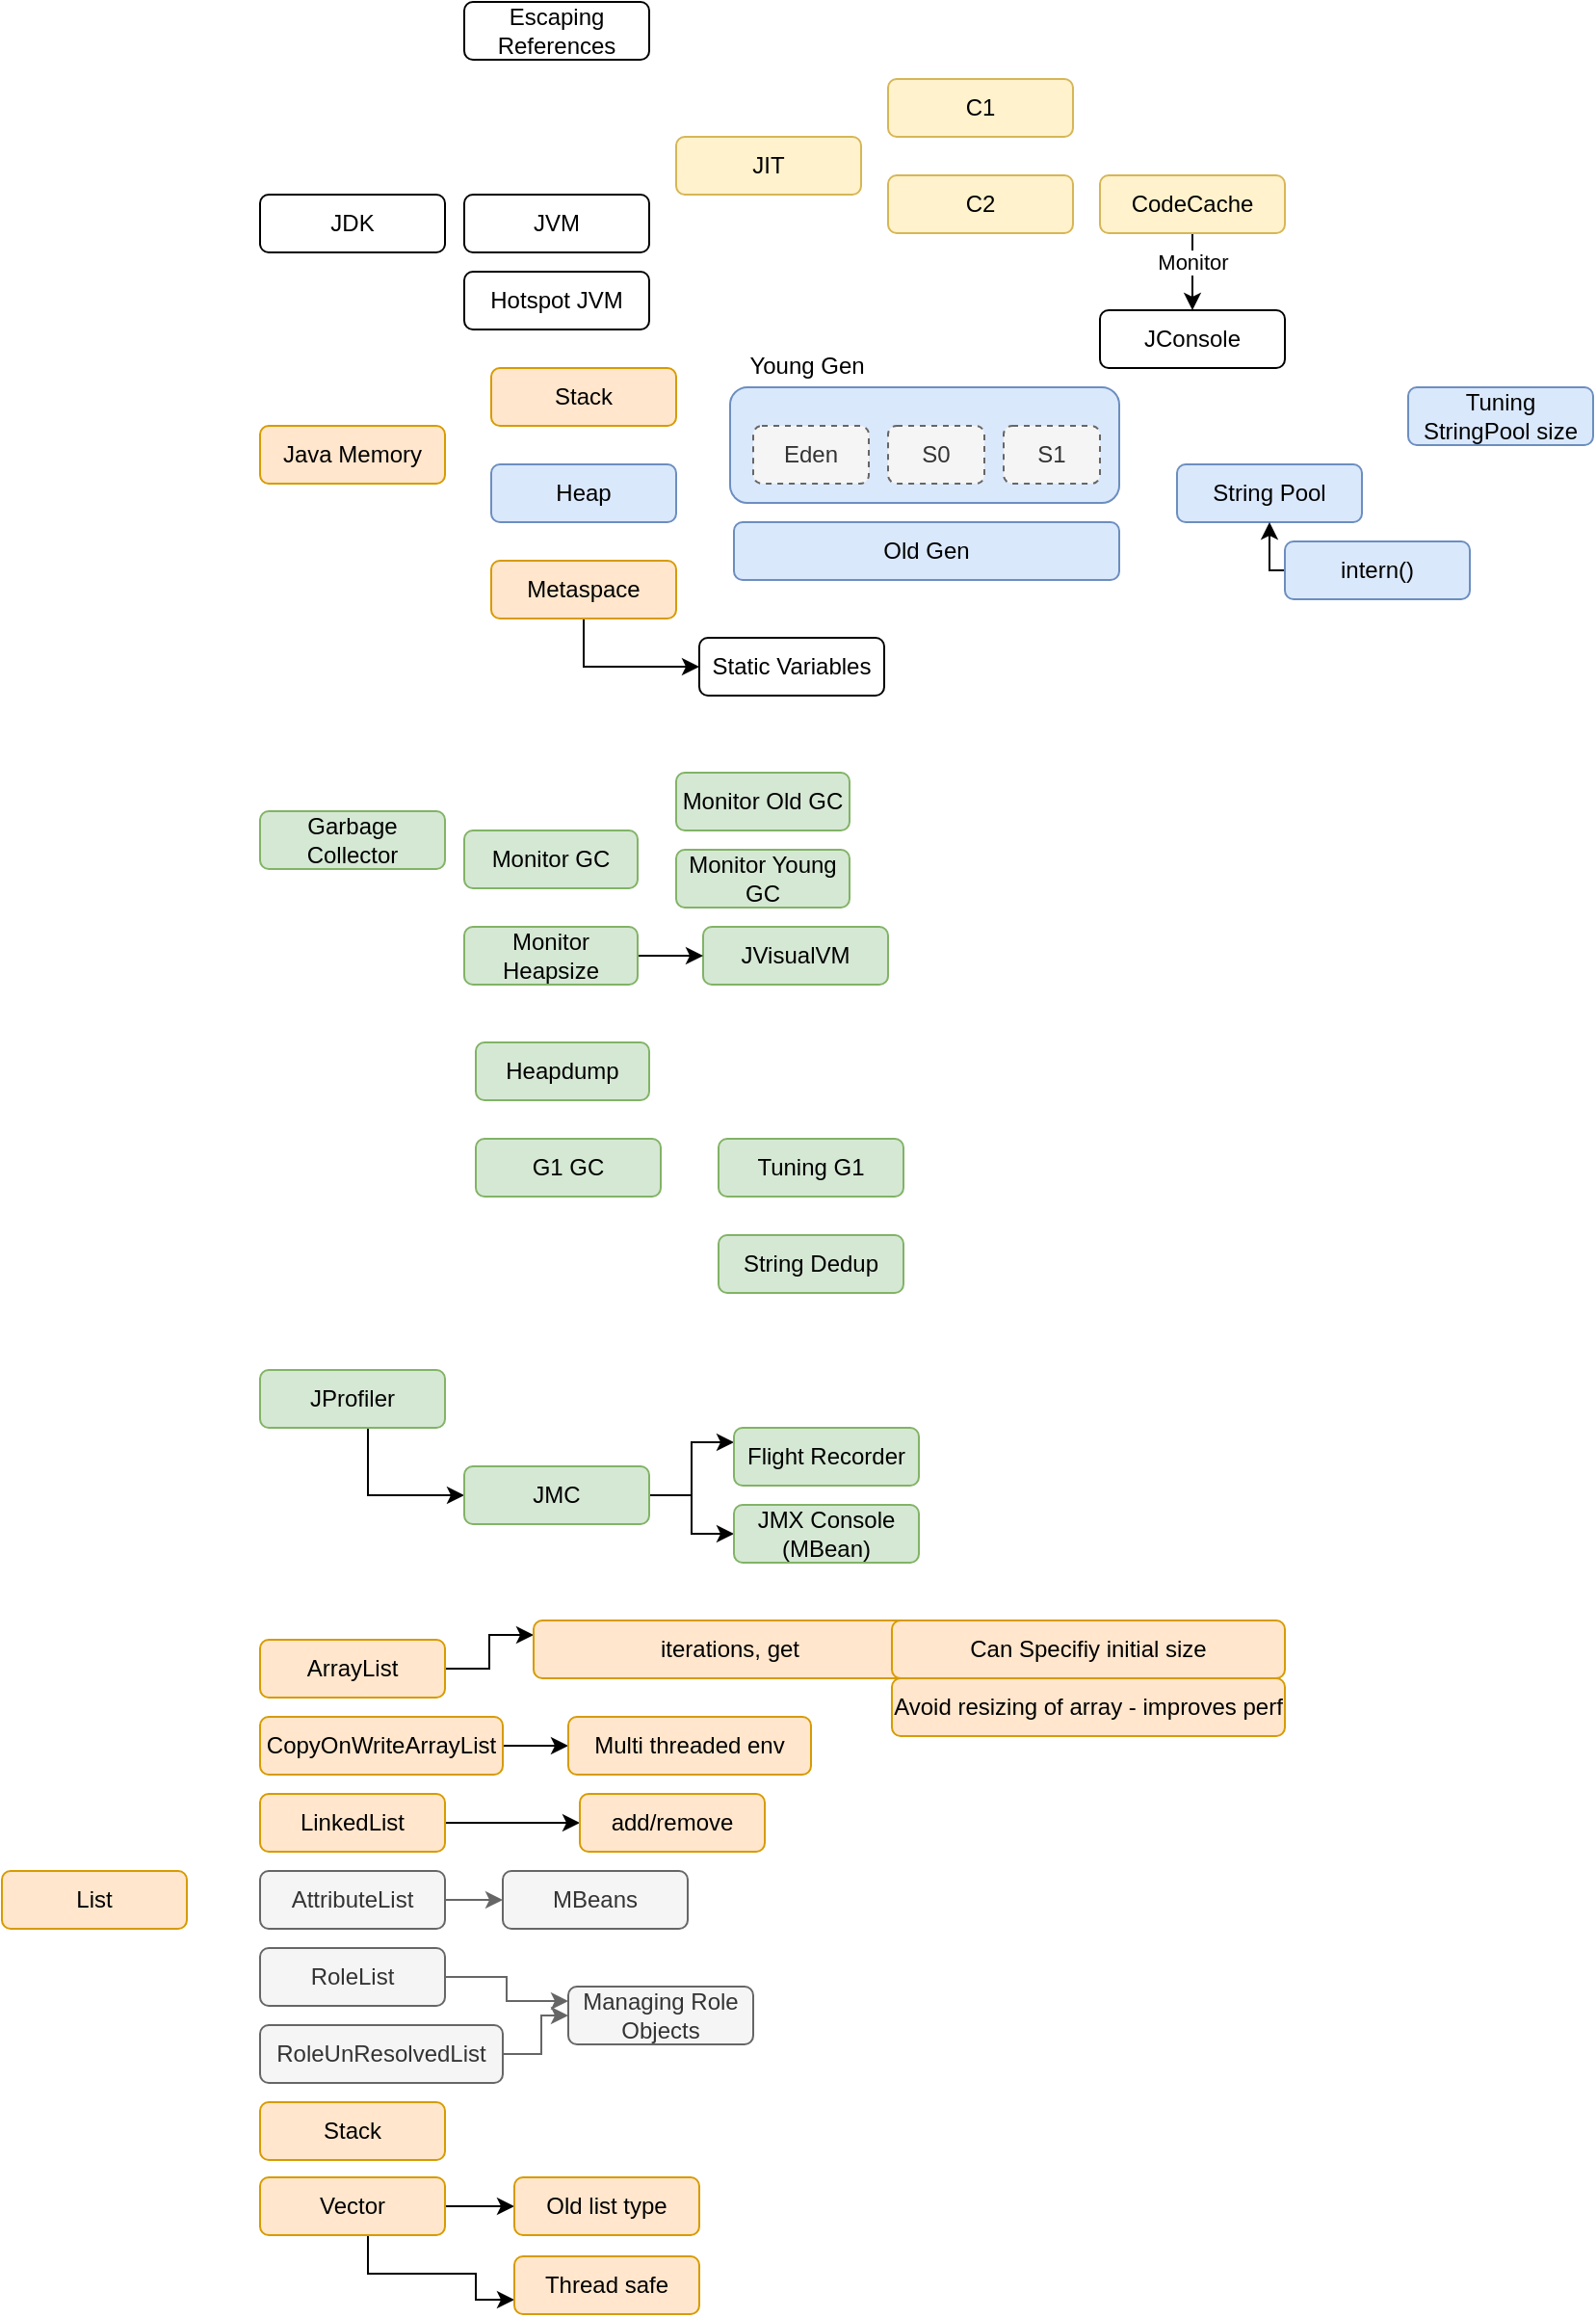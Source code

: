 <mxfile version="14.6.13" type="device"><diagram id="w9m1nJS_TYVOprXSvLF2" name="Page-1"><mxGraphModel dx="751" dy="555" grid="1" gridSize="10" guides="1" tooltips="1" connect="1" arrows="1" fold="1" page="1" pageScale="1" pageWidth="827" pageHeight="1169" math="0" shadow="0"><root><mxCell id="0"/><mxCell id="1" parent="0"/><mxCell id="dOnh5olbg6Iw17aezI43-19" value="" style="rounded=1;whiteSpace=wrap;html=1;fillColor=#dae8fc;strokeColor=#6c8ebf;" parent="1" vertex="1"><mxGeometry x="658" y="240" width="202" height="60" as="geometry"/></mxCell><mxCell id="dOnh5olbg6Iw17aezI43-1" value="JDK" style="rounded=1;whiteSpace=wrap;html=1;" parent="1" vertex="1"><mxGeometry x="414" y="140" width="96" height="30" as="geometry"/></mxCell><mxCell id="dOnh5olbg6Iw17aezI43-2" value="JVM" style="rounded=1;whiteSpace=wrap;html=1;" parent="1" vertex="1"><mxGeometry x="520" y="140" width="96" height="30" as="geometry"/></mxCell><mxCell id="dOnh5olbg6Iw17aezI43-3" value="Hotspot JVM" style="rounded=1;whiteSpace=wrap;html=1;" parent="1" vertex="1"><mxGeometry x="520" y="180" width="96" height="30" as="geometry"/></mxCell><mxCell id="dOnh5olbg6Iw17aezI43-4" value="JIT" style="rounded=1;whiteSpace=wrap;html=1;fillColor=#fff2cc;strokeColor=#d6b656;" parent="1" vertex="1"><mxGeometry x="630" y="110" width="96" height="30" as="geometry"/></mxCell><mxCell id="dOnh5olbg6Iw17aezI43-5" value="C1" style="rounded=1;whiteSpace=wrap;html=1;fillColor=#fff2cc;strokeColor=#d6b656;" parent="1" vertex="1"><mxGeometry x="740" y="80" width="96" height="30" as="geometry"/></mxCell><mxCell id="dOnh5olbg6Iw17aezI43-6" value="C2" style="rounded=1;whiteSpace=wrap;html=1;fillColor=#fff2cc;strokeColor=#d6b656;" parent="1" vertex="1"><mxGeometry x="740" y="130" width="96" height="30" as="geometry"/></mxCell><mxCell id="dOnh5olbg6Iw17aezI43-9" style="edgeStyle=orthogonalEdgeStyle;rounded=0;orthogonalLoop=1;jettySize=auto;html=1;entryX=0.5;entryY=0;entryDx=0;entryDy=0;" parent="1" source="dOnh5olbg6Iw17aezI43-7" target="dOnh5olbg6Iw17aezI43-8" edge="1"><mxGeometry relative="1" as="geometry"/></mxCell><mxCell id="dOnh5olbg6Iw17aezI43-10" value="Monitor" style="edgeLabel;html=1;align=center;verticalAlign=middle;resizable=0;points=[];" parent="dOnh5olbg6Iw17aezI43-9" vertex="1" connectable="0"><mxGeometry x="-0.25" relative="1" as="geometry"><mxPoint as="offset"/></mxGeometry></mxCell><mxCell id="dOnh5olbg6Iw17aezI43-7" value="CodeCache" style="rounded=1;whiteSpace=wrap;html=1;fillColor=#fff2cc;strokeColor=#d6b656;" parent="1" vertex="1"><mxGeometry x="850" y="130" width="96" height="30" as="geometry"/></mxCell><mxCell id="dOnh5olbg6Iw17aezI43-8" value="JConsole" style="rounded=1;whiteSpace=wrap;html=1;" parent="1" vertex="1"><mxGeometry x="850" y="200" width="96" height="30" as="geometry"/></mxCell><mxCell id="dOnh5olbg6Iw17aezI43-11" value="Java Memory" style="rounded=1;whiteSpace=wrap;html=1;fillColor=#ffe6cc;strokeColor=#d79b00;" parent="1" vertex="1"><mxGeometry x="414" y="260" width="96" height="30" as="geometry"/></mxCell><mxCell id="dOnh5olbg6Iw17aezI43-12" value="Stack" style="rounded=1;whiteSpace=wrap;html=1;fillColor=#ffe6cc;strokeColor=#d79b00;" parent="1" vertex="1"><mxGeometry x="534" y="230" width="96" height="30" as="geometry"/></mxCell><mxCell id="dOnh5olbg6Iw17aezI43-13" value="Heap" style="rounded=1;whiteSpace=wrap;html=1;fillColor=#dae8fc;strokeColor=#6c8ebf;" parent="1" vertex="1"><mxGeometry x="534" y="280" width="96" height="30" as="geometry"/></mxCell><mxCell id="dOnh5olbg6Iw17aezI43-24" style="edgeStyle=orthogonalEdgeStyle;rounded=0;orthogonalLoop=1;jettySize=auto;html=1;entryX=0;entryY=0.5;entryDx=0;entryDy=0;" parent="1" source="dOnh5olbg6Iw17aezI43-14" target="dOnh5olbg6Iw17aezI43-21" edge="1"><mxGeometry relative="1" as="geometry"><Array as="points"><mxPoint x="582" y="385"/></Array></mxGeometry></mxCell><mxCell id="dOnh5olbg6Iw17aezI43-14" value="Metaspace" style="rounded=1;whiteSpace=wrap;html=1;fillColor=#ffe6cc;strokeColor=#d79b00;" parent="1" vertex="1"><mxGeometry x="534" y="330" width="96" height="30" as="geometry"/></mxCell><mxCell id="dOnh5olbg6Iw17aezI43-15" value="Eden" style="rounded=1;whiteSpace=wrap;html=1;dashed=1;fillColor=#f5f5f5;strokeColor=#666666;fontColor=#333333;" parent="1" vertex="1"><mxGeometry x="670" y="260" width="60" height="30" as="geometry"/></mxCell><mxCell id="dOnh5olbg6Iw17aezI43-16" value="S0" style="rounded=1;whiteSpace=wrap;html=1;dashed=1;fillColor=#f5f5f5;strokeColor=#666666;fontColor=#333333;" parent="1" vertex="1"><mxGeometry x="740" y="260" width="50" height="30" as="geometry"/></mxCell><mxCell id="dOnh5olbg6Iw17aezI43-17" value="S1" style="rounded=1;whiteSpace=wrap;html=1;dashed=1;fillColor=#f5f5f5;strokeColor=#666666;fontColor=#333333;" parent="1" vertex="1"><mxGeometry x="800" y="260" width="50" height="30" as="geometry"/></mxCell><mxCell id="dOnh5olbg6Iw17aezI43-18" value="Old Gen" style="rounded=1;whiteSpace=wrap;html=1;fillColor=#dae8fc;strokeColor=#6c8ebf;" parent="1" vertex="1"><mxGeometry x="660" y="310" width="200" height="30" as="geometry"/></mxCell><mxCell id="dOnh5olbg6Iw17aezI43-20" value="Young Gen" style="text;html=1;strokeColor=none;fillColor=none;align=center;verticalAlign=middle;whiteSpace=wrap;rounded=0;dashed=1;" parent="1" vertex="1"><mxGeometry x="658" y="219" width="80" height="20" as="geometry"/></mxCell><mxCell id="dOnh5olbg6Iw17aezI43-21" value="Static Variables" style="rounded=1;whiteSpace=wrap;html=1;" parent="1" vertex="1"><mxGeometry x="642" y="370" width="96" height="30" as="geometry"/></mxCell><mxCell id="dOnh5olbg6Iw17aezI43-22" value="Escaping References" style="rounded=1;whiteSpace=wrap;html=1;" parent="1" vertex="1"><mxGeometry x="520" y="40" width="96" height="30" as="geometry"/></mxCell><mxCell id="dOnh5olbg6Iw17aezI43-23" value="String Pool" style="rounded=1;whiteSpace=wrap;html=1;fillColor=#dae8fc;strokeColor=#6c8ebf;" parent="1" vertex="1"><mxGeometry x="890" y="280" width="96" height="30" as="geometry"/></mxCell><mxCell id="dOnh5olbg6Iw17aezI43-26" style="edgeStyle=orthogonalEdgeStyle;rounded=0;orthogonalLoop=1;jettySize=auto;html=1;entryX=0.5;entryY=1;entryDx=0;entryDy=0;" parent="1" source="dOnh5olbg6Iw17aezI43-25" target="dOnh5olbg6Iw17aezI43-23" edge="1"><mxGeometry relative="1" as="geometry"><Array as="points"><mxPoint x="938" y="335"/></Array></mxGeometry></mxCell><mxCell id="dOnh5olbg6Iw17aezI43-25" value="intern()" style="rounded=1;whiteSpace=wrap;html=1;fillColor=#dae8fc;strokeColor=#6c8ebf;" parent="1" vertex="1"><mxGeometry x="946" y="320" width="96" height="30" as="geometry"/></mxCell><mxCell id="dOnh5olbg6Iw17aezI43-27" value="Tuning StringPool size" style="rounded=1;whiteSpace=wrap;html=1;fillColor=#dae8fc;strokeColor=#6c8ebf;" parent="1" vertex="1"><mxGeometry x="1010" y="240" width="96" height="30" as="geometry"/></mxCell><mxCell id="dOnh5olbg6Iw17aezI43-28" value="Garbage Collector" style="rounded=1;whiteSpace=wrap;html=1;fillColor=#d5e8d4;strokeColor=#82b366;" parent="1" vertex="1"><mxGeometry x="414" y="460" width="96" height="30" as="geometry"/></mxCell><mxCell id="dOnh5olbg6Iw17aezI43-29" value="JVisualVM" style="rounded=1;whiteSpace=wrap;html=1;fillColor=#d5e8d4;strokeColor=#82b366;" parent="1" vertex="1"><mxGeometry x="644" y="520" width="96" height="30" as="geometry"/></mxCell><mxCell id="dOnh5olbg6Iw17aezI43-31" style="edgeStyle=orthogonalEdgeStyle;rounded=0;orthogonalLoop=1;jettySize=auto;html=1;entryX=0;entryY=0.5;entryDx=0;entryDy=0;" parent="1" source="dOnh5olbg6Iw17aezI43-30" target="dOnh5olbg6Iw17aezI43-29" edge="1"><mxGeometry relative="1" as="geometry"/></mxCell><mxCell id="dOnh5olbg6Iw17aezI43-30" value="Monitor Heapsize" style="rounded=1;whiteSpace=wrap;html=1;fillColor=#d5e8d4;strokeColor=#82b366;" parent="1" vertex="1"><mxGeometry x="520" y="520" width="90" height="30" as="geometry"/></mxCell><mxCell id="dOnh5olbg6Iw17aezI43-32" value="Heapdump" style="rounded=1;whiteSpace=wrap;html=1;fillColor=#d5e8d4;strokeColor=#82b366;" parent="1" vertex="1"><mxGeometry x="526" y="580" width="90" height="30" as="geometry"/></mxCell><mxCell id="dOnh5olbg6Iw17aezI43-33" value="Monitor GC" style="rounded=1;whiteSpace=wrap;html=1;fillColor=#d5e8d4;strokeColor=#82b366;" parent="1" vertex="1"><mxGeometry x="520" y="470" width="90" height="30" as="geometry"/></mxCell><mxCell id="dOnh5olbg6Iw17aezI43-34" value="Monitor Old GC" style="rounded=1;whiteSpace=wrap;html=1;fillColor=#d5e8d4;strokeColor=#82b366;" parent="1" vertex="1"><mxGeometry x="630" y="440" width="90" height="30" as="geometry"/></mxCell><mxCell id="dOnh5olbg6Iw17aezI43-35" value="Monitor Young GC" style="rounded=1;whiteSpace=wrap;html=1;fillColor=#d5e8d4;strokeColor=#82b366;" parent="1" vertex="1"><mxGeometry x="630" y="480" width="90" height="30" as="geometry"/></mxCell><mxCell id="dOnh5olbg6Iw17aezI43-36" value="G1 GC" style="rounded=1;whiteSpace=wrap;html=1;fillColor=#d5e8d4;strokeColor=#82b366;" parent="1" vertex="1"><mxGeometry x="526" y="630" width="96" height="30" as="geometry"/></mxCell><mxCell id="dOnh5olbg6Iw17aezI43-37" value="Tuning G1" style="rounded=1;whiteSpace=wrap;html=1;fillColor=#d5e8d4;strokeColor=#82b366;" parent="1" vertex="1"><mxGeometry x="652" y="630" width="96" height="30" as="geometry"/></mxCell><mxCell id="dOnh5olbg6Iw17aezI43-38" value="String Dedup" style="rounded=1;whiteSpace=wrap;html=1;fillColor=#d5e8d4;strokeColor=#82b366;" parent="1" vertex="1"><mxGeometry x="652" y="680" width="96" height="30" as="geometry"/></mxCell><mxCell id="dOnh5olbg6Iw17aezI43-43" style="edgeStyle=orthogonalEdgeStyle;rounded=0;orthogonalLoop=1;jettySize=auto;html=1;entryX=0;entryY=0.5;entryDx=0;entryDy=0;" parent="1" source="dOnh5olbg6Iw17aezI43-39" target="dOnh5olbg6Iw17aezI43-40" edge="1"><mxGeometry relative="1" as="geometry"><Array as="points"><mxPoint x="470" y="815"/></Array></mxGeometry></mxCell><mxCell id="dOnh5olbg6Iw17aezI43-39" value="JProfiler" style="rounded=1;whiteSpace=wrap;html=1;fillColor=#d5e8d4;strokeColor=#82b366;" parent="1" vertex="1"><mxGeometry x="414" y="750" width="96" height="30" as="geometry"/></mxCell><mxCell id="dOnh5olbg6Iw17aezI43-44" style="edgeStyle=orthogonalEdgeStyle;rounded=0;orthogonalLoop=1;jettySize=auto;html=1;entryX=0;entryY=0.25;entryDx=0;entryDy=0;" parent="1" source="dOnh5olbg6Iw17aezI43-40" target="dOnh5olbg6Iw17aezI43-42" edge="1"><mxGeometry relative="1" as="geometry"/></mxCell><mxCell id="dOnh5olbg6Iw17aezI43-45" style="edgeStyle=orthogonalEdgeStyle;rounded=0;orthogonalLoop=1;jettySize=auto;html=1;entryX=0;entryY=0.5;entryDx=0;entryDy=0;" parent="1" source="dOnh5olbg6Iw17aezI43-40" target="dOnh5olbg6Iw17aezI43-41" edge="1"><mxGeometry relative="1" as="geometry"/></mxCell><mxCell id="dOnh5olbg6Iw17aezI43-40" value="JMC" style="rounded=1;whiteSpace=wrap;html=1;fillColor=#d5e8d4;strokeColor=#82b366;" parent="1" vertex="1"><mxGeometry x="520" y="800" width="96" height="30" as="geometry"/></mxCell><mxCell id="dOnh5olbg6Iw17aezI43-41" value="JMX Console (MBean)" style="rounded=1;whiteSpace=wrap;html=1;fillColor=#d5e8d4;strokeColor=#82b366;" parent="1" vertex="1"><mxGeometry x="660" y="820" width="96" height="30" as="geometry"/></mxCell><mxCell id="dOnh5olbg6Iw17aezI43-42" value="Flight Recorder" style="rounded=1;whiteSpace=wrap;html=1;fillColor=#d5e8d4;strokeColor=#82b366;" parent="1" vertex="1"><mxGeometry x="660" y="780" width="96" height="30" as="geometry"/></mxCell><mxCell id="zEW8nAnfy4DuKPBY5Gkx-1" value="List" style="rounded=1;whiteSpace=wrap;html=1;fillColor=#ffe6cc;strokeColor=#d79b00;" vertex="1" parent="1"><mxGeometry x="280" y="1010" width="96" height="30" as="geometry"/></mxCell><mxCell id="zEW8nAnfy4DuKPBY5Gkx-22" style="edgeStyle=orthogonalEdgeStyle;rounded=0;orthogonalLoop=1;jettySize=auto;html=1;entryX=0;entryY=0.25;entryDx=0;entryDy=0;" edge="1" parent="1" source="zEW8nAnfy4DuKPBY5Gkx-2" target="zEW8nAnfy4DuKPBY5Gkx-15"><mxGeometry relative="1" as="geometry"/></mxCell><mxCell id="zEW8nAnfy4DuKPBY5Gkx-2" value="ArrayList" style="rounded=1;whiteSpace=wrap;html=1;fillColor=#ffe6cc;strokeColor=#d79b00;" vertex="1" parent="1"><mxGeometry x="414" y="890" width="96" height="30" as="geometry"/></mxCell><mxCell id="zEW8nAnfy4DuKPBY5Gkx-24" style="edgeStyle=orthogonalEdgeStyle;rounded=0;orthogonalLoop=1;jettySize=auto;html=1;" edge="1" parent="1" source="zEW8nAnfy4DuKPBY5Gkx-3" target="zEW8nAnfy4DuKPBY5Gkx-23"><mxGeometry relative="1" as="geometry"/></mxCell><mxCell id="zEW8nAnfy4DuKPBY5Gkx-3" value="CopyOnWriteArrayList" style="rounded=1;html=1;fillColor=#ffe6cc;strokeColor=#d79b00;whiteSpace=wrap;" vertex="1" parent="1"><mxGeometry x="414" y="930" width="126" height="30" as="geometry"/></mxCell><mxCell id="zEW8nAnfy4DuKPBY5Gkx-26" style="edgeStyle=orthogonalEdgeStyle;rounded=0;orthogonalLoop=1;jettySize=auto;html=1;entryX=0;entryY=0.5;entryDx=0;entryDy=0;" edge="1" parent="1" source="zEW8nAnfy4DuKPBY5Gkx-4" target="zEW8nAnfy4DuKPBY5Gkx-25"><mxGeometry relative="1" as="geometry"/></mxCell><mxCell id="zEW8nAnfy4DuKPBY5Gkx-4" value="LinkedList" style="rounded=1;whiteSpace=wrap;html=1;fillColor=#ffe6cc;strokeColor=#d79b00;" vertex="1" parent="1"><mxGeometry x="414" y="970" width="96" height="30" as="geometry"/></mxCell><mxCell id="zEW8nAnfy4DuKPBY5Gkx-11" style="edgeStyle=orthogonalEdgeStyle;rounded=0;orthogonalLoop=1;jettySize=auto;html=1;entryX=0;entryY=0.5;entryDx=0;entryDy=0;fillColor=#f5f5f5;strokeColor=#666666;" edge="1" parent="1" source="zEW8nAnfy4DuKPBY5Gkx-5" target="zEW8nAnfy4DuKPBY5Gkx-10"><mxGeometry relative="1" as="geometry"/></mxCell><mxCell id="zEW8nAnfy4DuKPBY5Gkx-5" value="AttributeList" style="rounded=1;whiteSpace=wrap;html=1;fillColor=#f5f5f5;strokeColor=#666666;fontColor=#333333;" vertex="1" parent="1"><mxGeometry x="414" y="1010" width="96" height="30" as="geometry"/></mxCell><mxCell id="zEW8nAnfy4DuKPBY5Gkx-13" style="edgeStyle=orthogonalEdgeStyle;rounded=0;orthogonalLoop=1;jettySize=auto;html=1;entryX=0;entryY=0.25;entryDx=0;entryDy=0;fillColor=#f5f5f5;strokeColor=#666666;" edge="1" parent="1" source="zEW8nAnfy4DuKPBY5Gkx-6" target="zEW8nAnfy4DuKPBY5Gkx-12"><mxGeometry relative="1" as="geometry"/></mxCell><mxCell id="zEW8nAnfy4DuKPBY5Gkx-6" value="RoleList" style="rounded=1;whiteSpace=wrap;html=1;fillColor=#f5f5f5;strokeColor=#666666;fontColor=#333333;" vertex="1" parent="1"><mxGeometry x="414" y="1050" width="96" height="30" as="geometry"/></mxCell><mxCell id="zEW8nAnfy4DuKPBY5Gkx-14" style="edgeStyle=orthogonalEdgeStyle;rounded=0;orthogonalLoop=1;jettySize=auto;html=1;entryX=0;entryY=0.5;entryDx=0;entryDy=0;fillColor=#f5f5f5;strokeColor=#666666;" edge="1" parent="1" source="zEW8nAnfy4DuKPBY5Gkx-7" target="zEW8nAnfy4DuKPBY5Gkx-12"><mxGeometry relative="1" as="geometry"/></mxCell><mxCell id="zEW8nAnfy4DuKPBY5Gkx-7" value="RoleUnResolvedList" style="rounded=1;whiteSpace=wrap;html=1;fillColor=#f5f5f5;strokeColor=#666666;fontColor=#333333;" vertex="1" parent="1"><mxGeometry x="414" y="1090" width="126" height="30" as="geometry"/></mxCell><mxCell id="zEW8nAnfy4DuKPBY5Gkx-8" value="Stack" style="rounded=1;whiteSpace=wrap;html=1;fillColor=#ffe6cc;strokeColor=#d79b00;" vertex="1" parent="1"><mxGeometry x="414" y="1130" width="96" height="30" as="geometry"/></mxCell><mxCell id="zEW8nAnfy4DuKPBY5Gkx-20" style="edgeStyle=orthogonalEdgeStyle;rounded=0;orthogonalLoop=1;jettySize=auto;html=1;" edge="1" parent="1" source="zEW8nAnfy4DuKPBY5Gkx-9" target="zEW8nAnfy4DuKPBY5Gkx-18"><mxGeometry relative="1" as="geometry"/></mxCell><mxCell id="zEW8nAnfy4DuKPBY5Gkx-21" style="edgeStyle=orthogonalEdgeStyle;rounded=0;orthogonalLoop=1;jettySize=auto;html=1;entryX=0;entryY=0.75;entryDx=0;entryDy=0;" edge="1" parent="1" source="zEW8nAnfy4DuKPBY5Gkx-9" target="zEW8nAnfy4DuKPBY5Gkx-19"><mxGeometry relative="1" as="geometry"><Array as="points"><mxPoint x="470" y="1219"/><mxPoint x="526" y="1219"/><mxPoint x="526" y="1233"/></Array></mxGeometry></mxCell><mxCell id="zEW8nAnfy4DuKPBY5Gkx-9" value="Vector" style="rounded=1;whiteSpace=wrap;html=1;fillColor=#ffe6cc;strokeColor=#d79b00;" vertex="1" parent="1"><mxGeometry x="414" y="1169" width="96" height="30" as="geometry"/></mxCell><mxCell id="zEW8nAnfy4DuKPBY5Gkx-10" value="MBeans" style="rounded=1;whiteSpace=wrap;html=1;fillColor=#f5f5f5;strokeColor=#666666;fontColor=#333333;" vertex="1" parent="1"><mxGeometry x="540" y="1010" width="96" height="30" as="geometry"/></mxCell><mxCell id="zEW8nAnfy4DuKPBY5Gkx-12" value="Managing Role Objects" style="rounded=1;whiteSpace=wrap;html=1;fillColor=#f5f5f5;strokeColor=#666666;fontColor=#333333;" vertex="1" parent="1"><mxGeometry x="574" y="1070" width="96" height="30" as="geometry"/></mxCell><mxCell id="zEW8nAnfy4DuKPBY5Gkx-15" value="iterations, get" style="rounded=1;whiteSpace=wrap;html=1;fillColor=#ffe6cc;strokeColor=#d79b00;" vertex="1" parent="1"><mxGeometry x="556" y="880" width="204" height="30" as="geometry"/></mxCell><mxCell id="zEW8nAnfy4DuKPBY5Gkx-16" value="Can Specifiy initial size" style="rounded=1;whiteSpace=wrap;html=1;fillColor=#ffe6cc;strokeColor=#d79b00;" vertex="1" parent="1"><mxGeometry x="742" y="880" width="204" height="30" as="geometry"/></mxCell><mxCell id="zEW8nAnfy4DuKPBY5Gkx-17" value="Avoid resizing of array - improves perf" style="rounded=1;whiteSpace=wrap;html=1;fillColor=#ffe6cc;strokeColor=#d79b00;" vertex="1" parent="1"><mxGeometry x="742" y="910" width="204" height="30" as="geometry"/></mxCell><mxCell id="zEW8nAnfy4DuKPBY5Gkx-18" value="Old list type" style="rounded=1;whiteSpace=wrap;html=1;fillColor=#ffe6cc;strokeColor=#d79b00;" vertex="1" parent="1"><mxGeometry x="546" y="1169" width="96" height="30" as="geometry"/></mxCell><mxCell id="zEW8nAnfy4DuKPBY5Gkx-19" value="Thread safe" style="rounded=1;whiteSpace=wrap;html=1;fillColor=#ffe6cc;strokeColor=#d79b00;" vertex="1" parent="1"><mxGeometry x="546" y="1210" width="96" height="30" as="geometry"/></mxCell><mxCell id="zEW8nAnfy4DuKPBY5Gkx-23" value="Multi threaded env" style="rounded=1;html=1;fillColor=#ffe6cc;strokeColor=#d79b00;whiteSpace=wrap;" vertex="1" parent="1"><mxGeometry x="574" y="930" width="126" height="30" as="geometry"/></mxCell><mxCell id="zEW8nAnfy4DuKPBY5Gkx-25" value="add/remove" style="rounded=1;whiteSpace=wrap;html=1;fillColor=#ffe6cc;strokeColor=#d79b00;" vertex="1" parent="1"><mxGeometry x="580" y="970" width="96" height="30" as="geometry"/></mxCell></root></mxGraphModel></diagram></mxfile>
